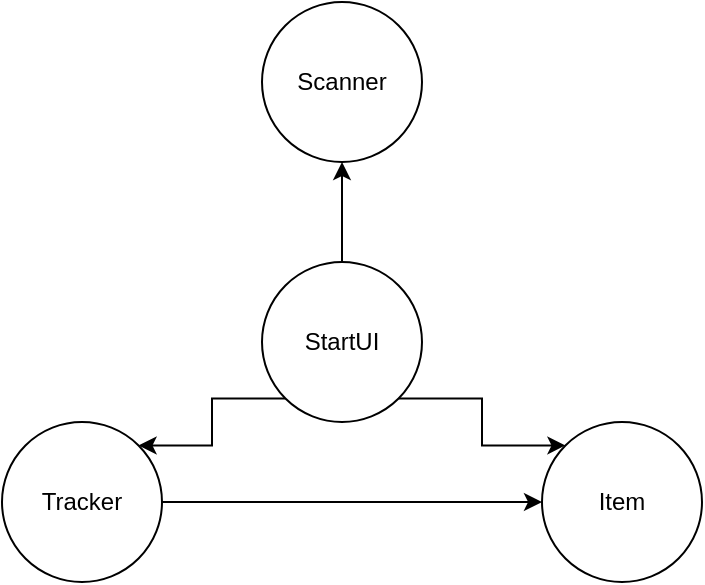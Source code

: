 <mxfile version="20.2.7" type="github">
  <diagram id="XEyjg-t2I269sPxYjFXt" name="Страница 1">
    <mxGraphModel dx="1038" dy="539" grid="1" gridSize="10" guides="1" tooltips="1" connect="1" arrows="1" fold="1" page="1" pageScale="1" pageWidth="827" pageHeight="1169" math="0" shadow="0">
      <root>
        <mxCell id="0" />
        <mxCell id="1" parent="0" />
        <mxCell id="UrupH_F-70b1x1aMBCOa-6" style="edgeStyle=orthogonalEdgeStyle;rounded=0;orthogonalLoop=1;jettySize=auto;html=1;exitX=0.5;exitY=0;exitDx=0;exitDy=0;" edge="1" parent="1" source="UrupH_F-70b1x1aMBCOa-1" target="UrupH_F-70b1x1aMBCOa-2">
          <mxGeometry relative="1" as="geometry" />
        </mxCell>
        <mxCell id="UrupH_F-70b1x1aMBCOa-10" style="edgeStyle=orthogonalEdgeStyle;rounded=0;orthogonalLoop=1;jettySize=auto;html=1;exitX=0;exitY=1;exitDx=0;exitDy=0;entryX=1;entryY=0;entryDx=0;entryDy=0;" edge="1" parent="1" source="UrupH_F-70b1x1aMBCOa-1" target="UrupH_F-70b1x1aMBCOa-4">
          <mxGeometry relative="1" as="geometry" />
        </mxCell>
        <mxCell id="UrupH_F-70b1x1aMBCOa-11" style="edgeStyle=orthogonalEdgeStyle;rounded=0;orthogonalLoop=1;jettySize=auto;html=1;exitX=1;exitY=1;exitDx=0;exitDy=0;entryX=0;entryY=0;entryDx=0;entryDy=0;" edge="1" parent="1" source="UrupH_F-70b1x1aMBCOa-1" target="UrupH_F-70b1x1aMBCOa-3">
          <mxGeometry relative="1" as="geometry" />
        </mxCell>
        <mxCell id="UrupH_F-70b1x1aMBCOa-1" value="StartUI" style="ellipse;whiteSpace=wrap;html=1;aspect=fixed;" vertex="1" parent="1">
          <mxGeometry x="370" y="160" width="80" height="80" as="geometry" />
        </mxCell>
        <mxCell id="UrupH_F-70b1x1aMBCOa-2" value="Scanner" style="ellipse;whiteSpace=wrap;html=1;aspect=fixed;" vertex="1" parent="1">
          <mxGeometry x="370" y="30" width="80" height="80" as="geometry" />
        </mxCell>
        <mxCell id="UrupH_F-70b1x1aMBCOa-3" value="Item" style="ellipse;whiteSpace=wrap;html=1;aspect=fixed;" vertex="1" parent="1">
          <mxGeometry x="510" y="240" width="80" height="80" as="geometry" />
        </mxCell>
        <mxCell id="UrupH_F-70b1x1aMBCOa-12" style="edgeStyle=orthogonalEdgeStyle;rounded=0;orthogonalLoop=1;jettySize=auto;html=1;exitX=1;exitY=0.5;exitDx=0;exitDy=0;entryX=0;entryY=0.5;entryDx=0;entryDy=0;" edge="1" parent="1" source="UrupH_F-70b1x1aMBCOa-4" target="UrupH_F-70b1x1aMBCOa-3">
          <mxGeometry relative="1" as="geometry" />
        </mxCell>
        <mxCell id="UrupH_F-70b1x1aMBCOa-4" value="Tracker" style="ellipse;whiteSpace=wrap;html=1;aspect=fixed;" vertex="1" parent="1">
          <mxGeometry x="240" y="240" width="80" height="80" as="geometry" />
        </mxCell>
      </root>
    </mxGraphModel>
  </diagram>
</mxfile>
